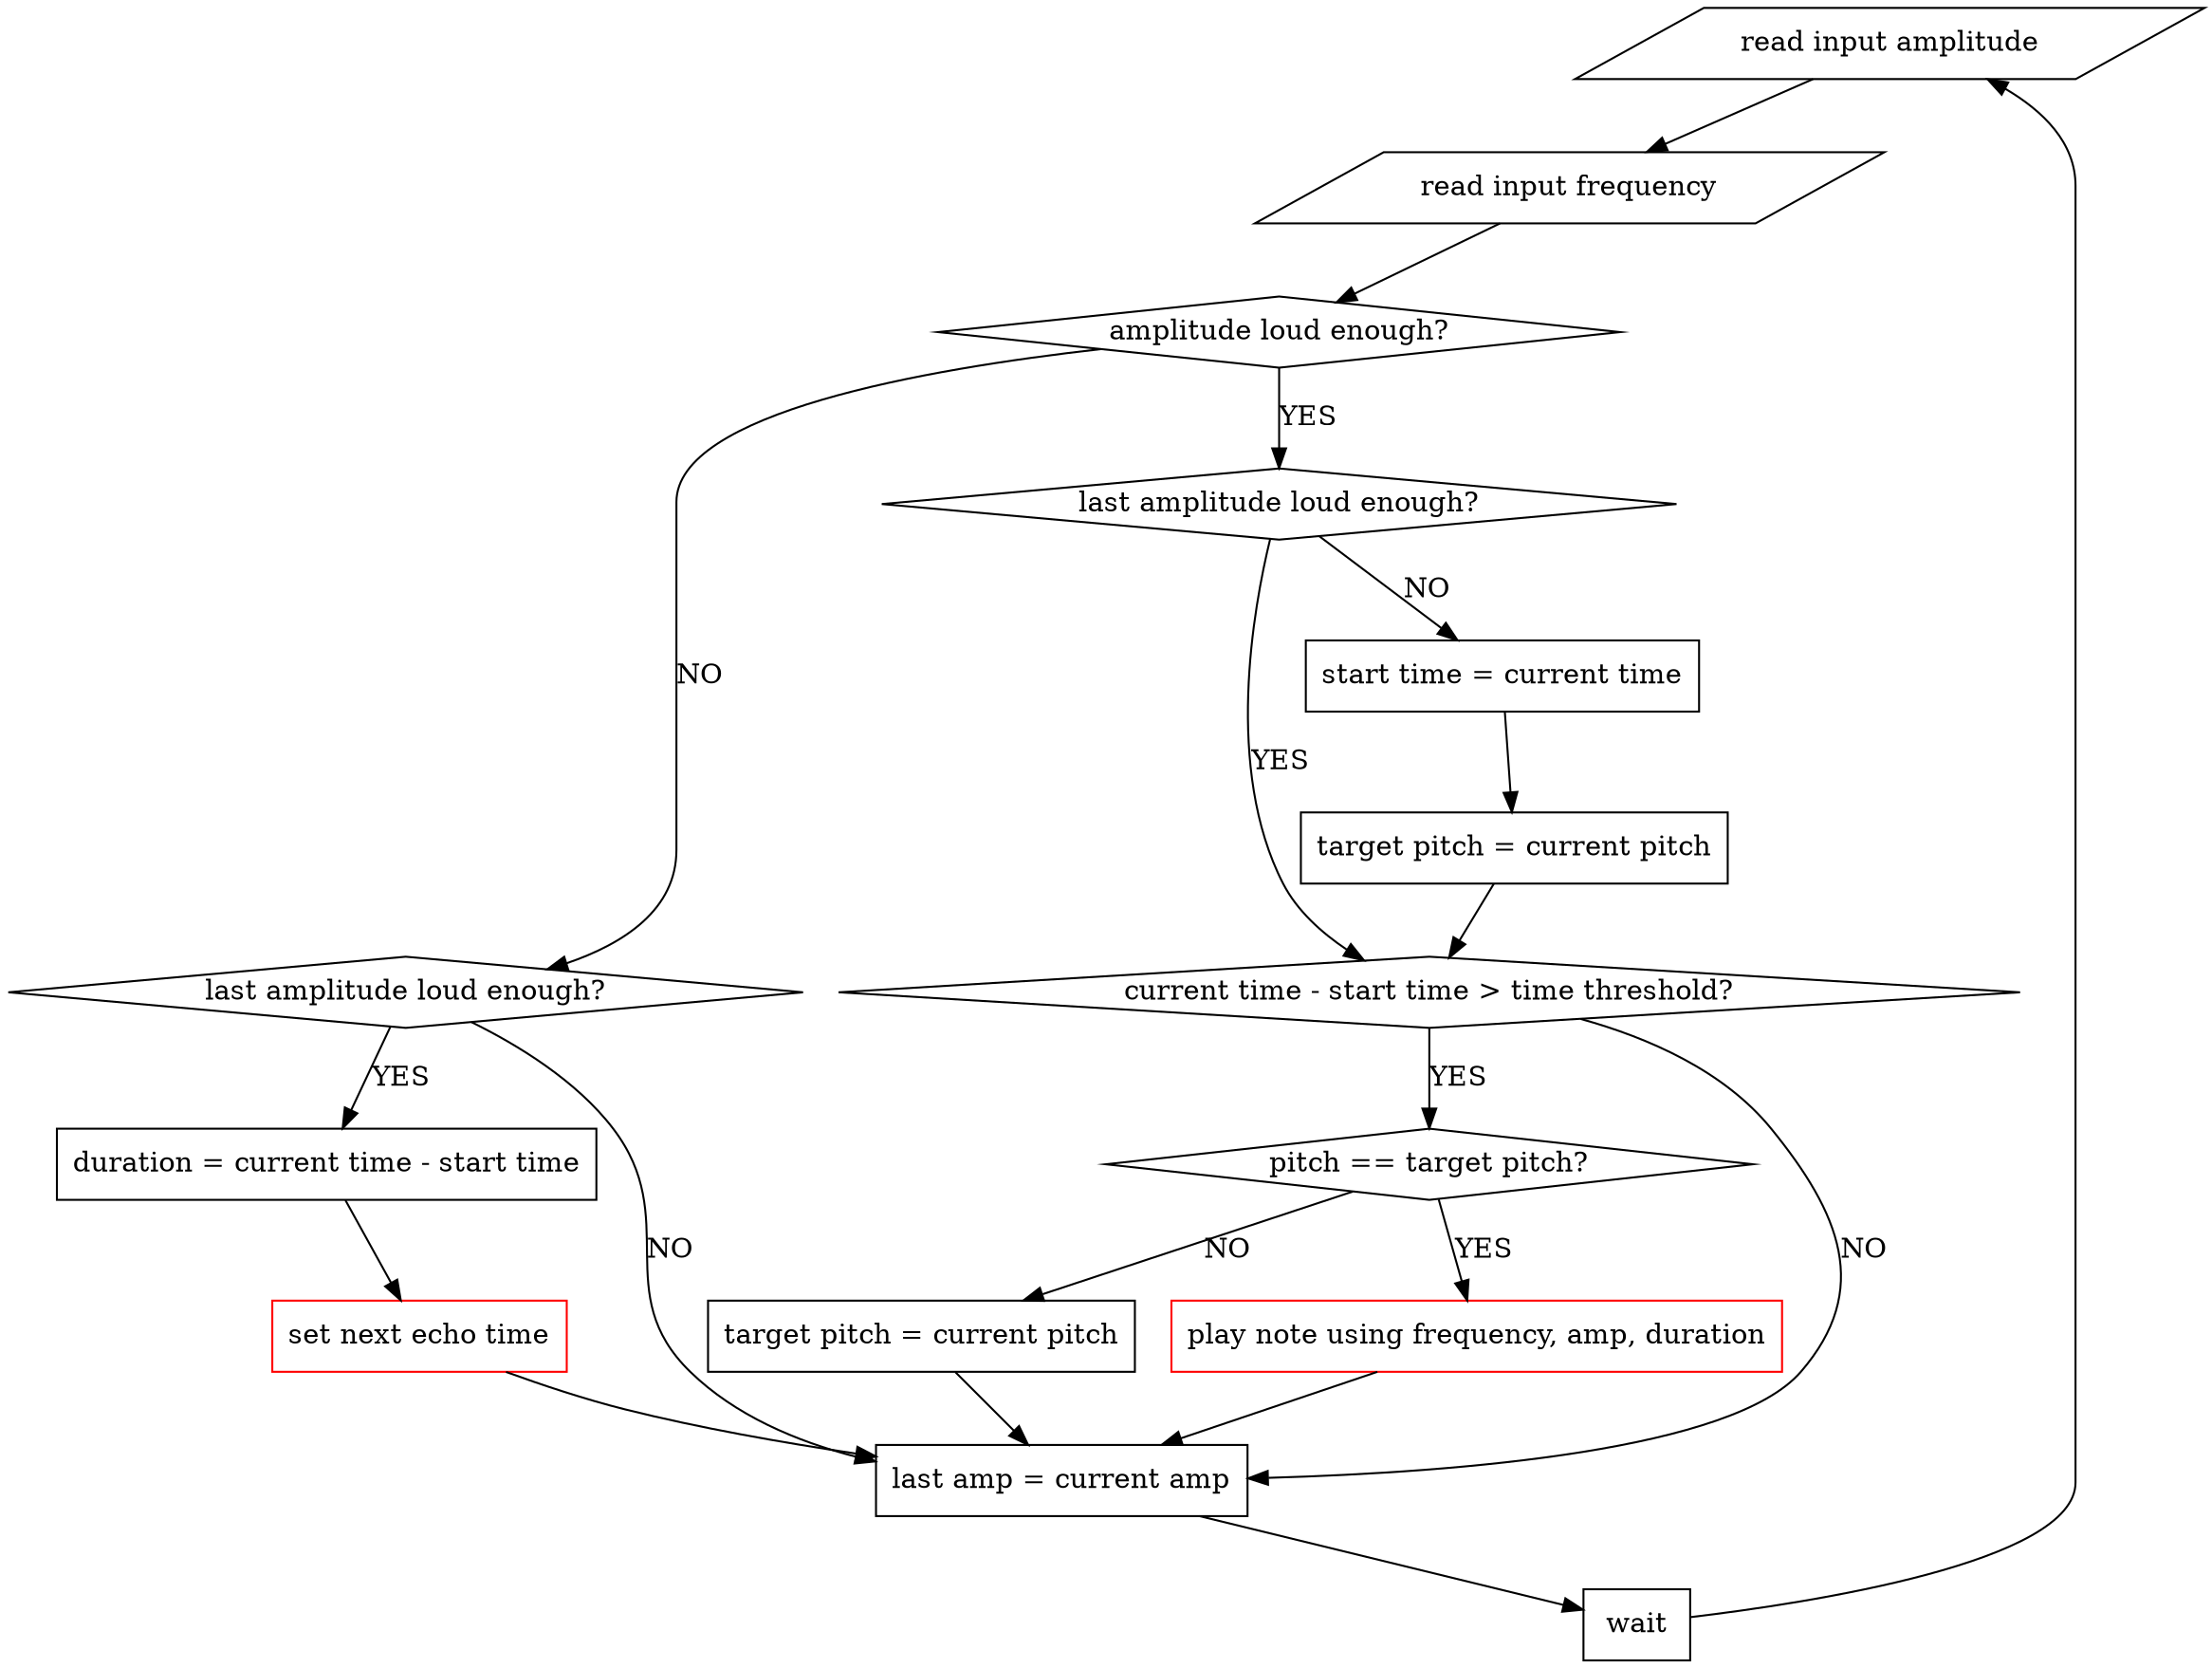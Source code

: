 digraph pitch_amp_logic
	{
		readamp [label="read input amplitude" shape=parallelogram];
		readpitch [label="read input frequency" shape=parallelogram];
	
		ampcomp [label="amplitude loud enough?" shape=diamond];
		durcomp [label="current time - start time > time threshold?" shape=diamond];
		pitchcomp [label="pitch == target pitch?" shape=diamond];
		lastampcomp1 [label="last amplitude loud enough?" shape=diamond];
		lastampcomp2 [label="last amplitude loud enough?" shape=diamond];
		
		setdur [label="duration = current time - start time" shape=box];
		setstart [label="start time = current time" shape=box];
		setechotime [label="set next echo time" shape=box color=red];
		settargetpitch1 [label="target pitch = current pitch" shape=box];
		settargetpitch2 [label="target pitch = current pitch" shape=box];
		
		newnote [label="play note using frequency, amp, duration" shape=box color=red];
		
		setlastamp [label="last amp = current amp" shape=box];
		
		wait[label="wait" shape=box];
		
		readamp -> readpitch -> ampcomp
		ampcomp -> lastampcomp1 [label="NO"]
		lastampcomp1 -> setlastamp [label="NO"]
		lastampcomp1 -> setdur [label="YES"]
		
		ampcomp -> lastampcomp2 [label="YES"]
		lastampcomp2 -> setstart [label="NO"]
		lastampcomp2 -> durcomp [label="YES"]
		setstart -> settargetpitch1 -> durcomp
		durcomp -> setlastamp [label="NO"]
		durcomp -> pitchcomp [label="YES"]
		pitchcomp -> settargetpitch2 [label="NO"]
		settargetpitch2 -> setlastamp
		pitchcomp -> newnote [label="YES"]
		
		newnote -> setlastamp
		
		setdur -> setechotime -> setlastamp -> wait -> readamp
	}